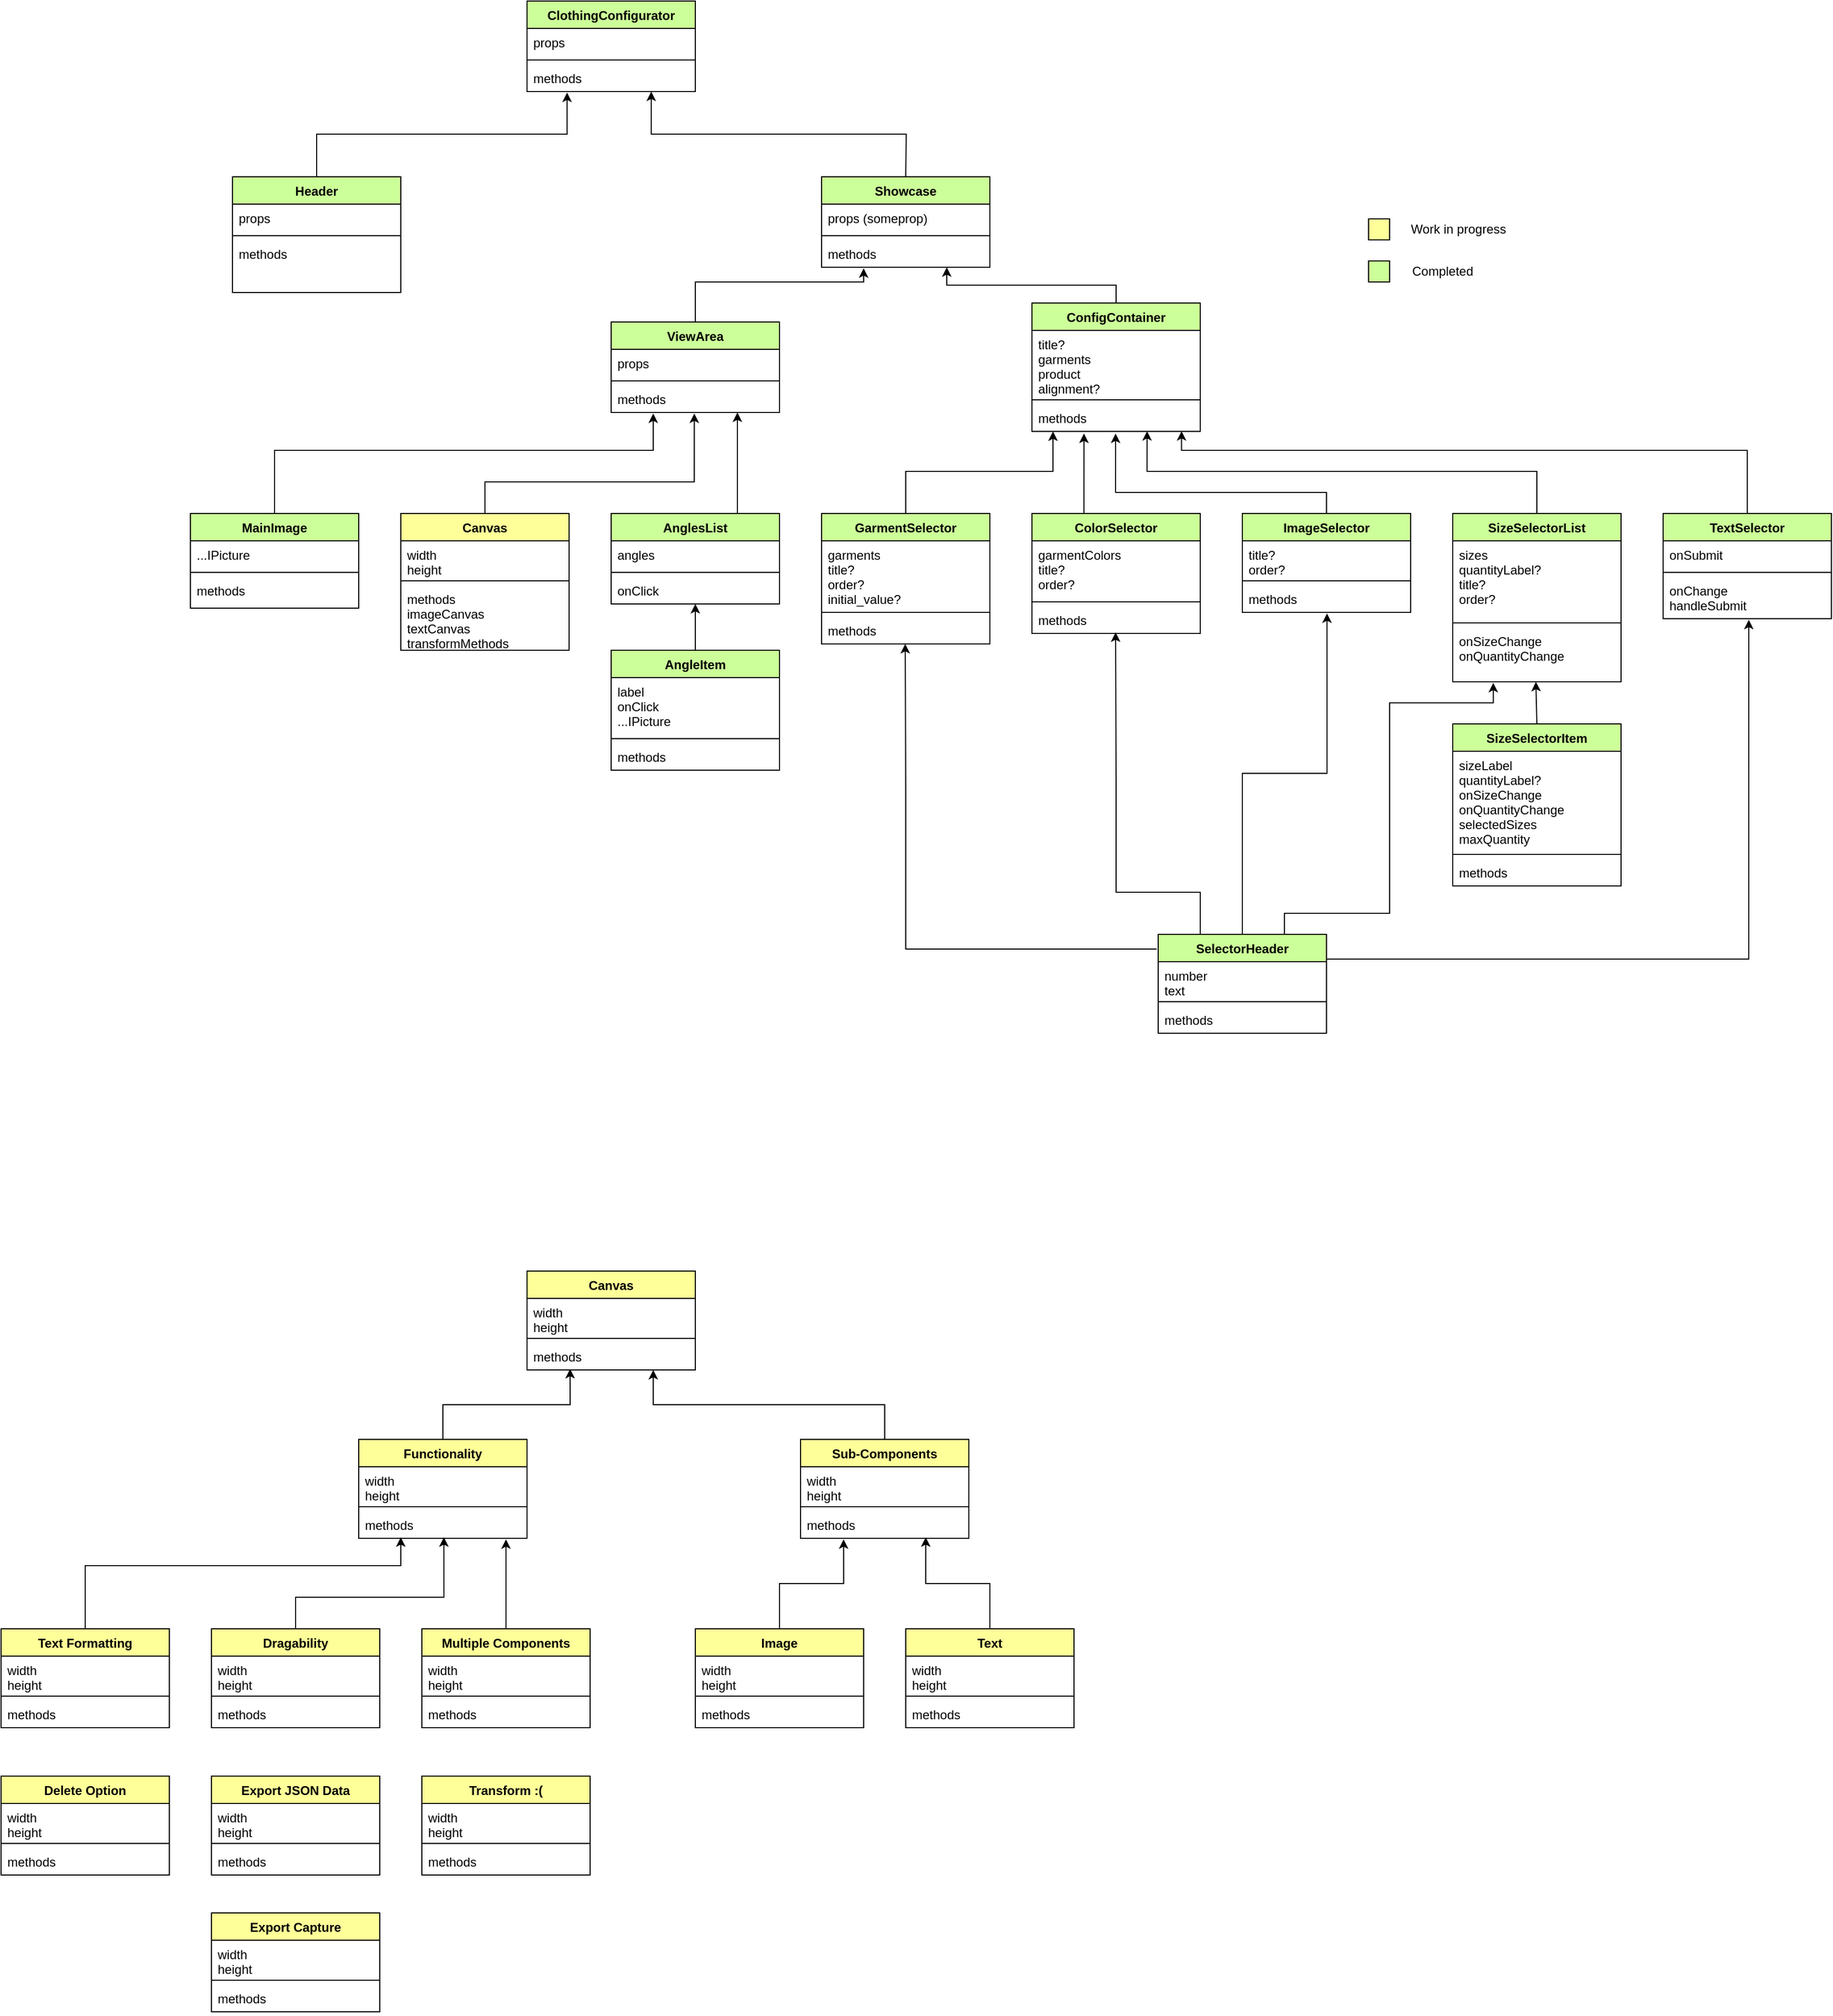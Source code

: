 <mxfile version="20.5.1" type="github">
  <diagram id="t9oFIzQgz1fzx2CeyEhu" name="Page-1">
    <mxGraphModel dx="1666" dy="1198" grid="1" gridSize="10" guides="1" tooltips="1" connect="1" arrows="1" fold="1" page="0" pageScale="1" pageWidth="827" pageHeight="1169" math="0" shadow="0">
      <root>
        <mxCell id="0" />
        <mxCell id="1" parent="0" />
        <mxCell id="2O1bUdWKh32zXuZhYSQj-1" value="ViewArea" style="swimlane;fontStyle=1;align=center;verticalAlign=top;childLayout=stackLayout;horizontal=1;startSize=26;horizontalStack=0;resizeParent=1;resizeParentMax=0;resizeLast=0;collapsible=1;marginBottom=0;fillColor=#CCFF99;" parent="1" vertex="1">
          <mxGeometry x="640" y="58" width="160" height="86" as="geometry" />
        </mxCell>
        <mxCell id="2O1bUdWKh32zXuZhYSQj-2" value="props" style="text;strokeColor=none;fillColor=none;align=left;verticalAlign=top;spacingLeft=4;spacingRight=4;overflow=hidden;rotatable=0;points=[[0,0.5],[1,0.5]];portConstraint=eastwest;" parent="2O1bUdWKh32zXuZhYSQj-1" vertex="1">
          <mxGeometry y="26" width="160" height="26" as="geometry" />
        </mxCell>
        <mxCell id="2O1bUdWKh32zXuZhYSQj-3" value="" style="line;strokeWidth=1;fillColor=none;align=left;verticalAlign=middle;spacingTop=-1;spacingLeft=3;spacingRight=3;rotatable=0;labelPosition=right;points=[];portConstraint=eastwest;strokeColor=inherit;" parent="2O1bUdWKh32zXuZhYSQj-1" vertex="1">
          <mxGeometry y="52" width="160" height="8" as="geometry" />
        </mxCell>
        <mxCell id="2O1bUdWKh32zXuZhYSQj-4" value="methods" style="text;strokeColor=none;fillColor=none;align=left;verticalAlign=top;spacingLeft=4;spacingRight=4;overflow=hidden;rotatable=0;points=[[0,0.5],[1,0.5]];portConstraint=eastwest;" parent="2O1bUdWKh32zXuZhYSQj-1" vertex="1">
          <mxGeometry y="60" width="160" height="26" as="geometry" />
        </mxCell>
        <mxCell id="PhAVvkMyGT2xGwlm3rtU-1" style="edgeStyle=orthogonalEdgeStyle;rounded=0;orthogonalLoop=1;jettySize=auto;html=1;entryX=0.494;entryY=1.038;entryDx=0;entryDy=0;entryPerimeter=0;" parent="1" source="2O1bUdWKh32zXuZhYSQj-9" target="2O1bUdWKh32zXuZhYSQj-4" edge="1">
          <mxGeometry relative="1" as="geometry">
            <Array as="points">
              <mxPoint x="520" y="210" />
              <mxPoint x="719" y="210" />
            </Array>
          </mxGeometry>
        </mxCell>
        <mxCell id="2O1bUdWKh32zXuZhYSQj-9" value="Canvas" style="swimlane;fontStyle=1;align=center;verticalAlign=top;childLayout=stackLayout;horizontal=1;startSize=26;horizontalStack=0;resizeParent=1;resizeParentMax=0;resizeLast=0;collapsible=1;marginBottom=0;fillColor=#FFFF99;" parent="1" vertex="1">
          <mxGeometry x="440" y="240" width="160" height="130" as="geometry" />
        </mxCell>
        <mxCell id="2O1bUdWKh32zXuZhYSQj-10" value="width&#xa;height" style="text;strokeColor=none;fillColor=none;align=left;verticalAlign=top;spacingLeft=4;spacingRight=4;overflow=hidden;rotatable=0;points=[[0,0.5],[1,0.5]];portConstraint=eastwest;" parent="2O1bUdWKh32zXuZhYSQj-9" vertex="1">
          <mxGeometry y="26" width="160" height="34" as="geometry" />
        </mxCell>
        <mxCell id="2O1bUdWKh32zXuZhYSQj-11" value="" style="line;strokeWidth=1;fillColor=none;align=left;verticalAlign=middle;spacingTop=-1;spacingLeft=3;spacingRight=3;rotatable=0;labelPosition=right;points=[];portConstraint=eastwest;strokeColor=inherit;" parent="2O1bUdWKh32zXuZhYSQj-9" vertex="1">
          <mxGeometry y="60" width="160" height="8" as="geometry" />
        </mxCell>
        <mxCell id="2O1bUdWKh32zXuZhYSQj-12" value="methods&#xa;imageCanvas&#xa;textCanvas&#xa;transformMethods&#xa;" style="text;strokeColor=none;fillColor=none;align=left;verticalAlign=top;spacingLeft=4;spacingRight=4;overflow=hidden;rotatable=0;points=[[0,0.5],[1,0.5]];portConstraint=eastwest;" parent="2O1bUdWKh32zXuZhYSQj-9" vertex="1">
          <mxGeometry y="68" width="160" height="62" as="geometry" />
        </mxCell>
        <mxCell id="2O1bUdWKh32zXuZhYSQj-24" style="edgeStyle=orthogonalEdgeStyle;rounded=0;orthogonalLoop=1;jettySize=auto;html=1;exitX=0.5;exitY=0;exitDx=0;exitDy=0;" parent="1" source="2O1bUdWKh32zXuZhYSQj-15" edge="1">
          <mxGeometry relative="1" as="geometry">
            <mxPoint x="760" y="144" as="targetPoint" />
            <Array as="points">
              <mxPoint x="760" y="240" />
            </Array>
          </mxGeometry>
        </mxCell>
        <mxCell id="2O1bUdWKh32zXuZhYSQj-15" value="AnglesList" style="swimlane;fontStyle=1;align=center;verticalAlign=top;childLayout=stackLayout;horizontal=1;startSize=26;horizontalStack=0;resizeParent=1;resizeParentMax=0;resizeLast=0;collapsible=1;marginBottom=0;fillColor=#CCFF99;" parent="1" vertex="1">
          <mxGeometry x="640" y="240" width="160" height="86" as="geometry" />
        </mxCell>
        <mxCell id="2O1bUdWKh32zXuZhYSQj-16" value="angles" style="text;strokeColor=none;fillColor=none;align=left;verticalAlign=top;spacingLeft=4;spacingRight=4;overflow=hidden;rotatable=0;points=[[0,0.5],[1,0.5]];portConstraint=eastwest;" parent="2O1bUdWKh32zXuZhYSQj-15" vertex="1">
          <mxGeometry y="26" width="160" height="26" as="geometry" />
        </mxCell>
        <mxCell id="2O1bUdWKh32zXuZhYSQj-17" value="" style="line;strokeWidth=1;fillColor=none;align=left;verticalAlign=middle;spacingTop=-1;spacingLeft=3;spacingRight=3;rotatable=0;labelPosition=right;points=[];portConstraint=eastwest;strokeColor=inherit;" parent="2O1bUdWKh32zXuZhYSQj-15" vertex="1">
          <mxGeometry y="52" width="160" height="8" as="geometry" />
        </mxCell>
        <mxCell id="2O1bUdWKh32zXuZhYSQj-18" value="onClick" style="text;strokeColor=none;fillColor=none;align=left;verticalAlign=top;spacingLeft=4;spacingRight=4;overflow=hidden;rotatable=0;points=[[0,0.5],[1,0.5]];portConstraint=eastwest;" parent="2O1bUdWKh32zXuZhYSQj-15" vertex="1">
          <mxGeometry y="60" width="160" height="26" as="geometry" />
        </mxCell>
        <mxCell id="2O1bUdWKh32zXuZhYSQj-19" value="AngleItem" style="swimlane;fontStyle=1;align=center;verticalAlign=top;childLayout=stackLayout;horizontal=1;startSize=26;horizontalStack=0;resizeParent=1;resizeParentMax=0;resizeLast=0;collapsible=1;marginBottom=0;fillColor=#CCFF99;" parent="1" vertex="1">
          <mxGeometry x="640" y="370" width="160" height="114" as="geometry" />
        </mxCell>
        <mxCell id="2O1bUdWKh32zXuZhYSQj-20" value="label&#xa;onClick&#xa;...IPicture" style="text;strokeColor=none;fillColor=none;align=left;verticalAlign=top;spacingLeft=4;spacingRight=4;overflow=hidden;rotatable=0;points=[[0,0.5],[1,0.5]];portConstraint=eastwest;" parent="2O1bUdWKh32zXuZhYSQj-19" vertex="1">
          <mxGeometry y="26" width="160" height="54" as="geometry" />
        </mxCell>
        <mxCell id="2O1bUdWKh32zXuZhYSQj-21" value="" style="line;strokeWidth=1;fillColor=none;align=left;verticalAlign=middle;spacingTop=-1;spacingLeft=3;spacingRight=3;rotatable=0;labelPosition=right;points=[];portConstraint=eastwest;strokeColor=inherit;" parent="2O1bUdWKh32zXuZhYSQj-19" vertex="1">
          <mxGeometry y="80" width="160" height="8" as="geometry" />
        </mxCell>
        <mxCell id="2O1bUdWKh32zXuZhYSQj-22" value="methods" style="text;strokeColor=none;fillColor=none;align=left;verticalAlign=top;spacingLeft=4;spacingRight=4;overflow=hidden;rotatable=0;points=[[0,0.5],[1,0.5]];portConstraint=eastwest;" parent="2O1bUdWKh32zXuZhYSQj-19" vertex="1">
          <mxGeometry y="88" width="160" height="26" as="geometry" />
        </mxCell>
        <mxCell id="2O1bUdWKh32zXuZhYSQj-23" value="" style="endArrow=classic;html=1;rounded=0;exitX=0.5;exitY=0;exitDx=0;exitDy=0;" parent="1" source="2O1bUdWKh32zXuZhYSQj-19" target="2O1bUdWKh32zXuZhYSQj-18" edge="1">
          <mxGeometry width="50" height="50" relative="1" as="geometry">
            <mxPoint x="710" y="470" as="sourcePoint" />
            <mxPoint x="760" y="420" as="targetPoint" />
          </mxGeometry>
        </mxCell>
        <mxCell id="2O1bUdWKh32zXuZhYSQj-25" value="ConfigContainer" style="swimlane;fontStyle=1;align=center;verticalAlign=top;childLayout=stackLayout;horizontal=1;startSize=26;horizontalStack=0;resizeParent=1;resizeParentMax=0;resizeLast=0;collapsible=1;marginBottom=0;fillColor=#CCFF99;" parent="1" vertex="1">
          <mxGeometry x="1040" y="40" width="160" height="122" as="geometry" />
        </mxCell>
        <mxCell id="2O1bUdWKh32zXuZhYSQj-26" value="title?&#xa;garments&#xa;product&#xa;alignment?" style="text;strokeColor=none;fillColor=none;align=left;verticalAlign=top;spacingLeft=4;spacingRight=4;overflow=hidden;rotatable=0;points=[[0,0.5],[1,0.5]];portConstraint=eastwest;" parent="2O1bUdWKh32zXuZhYSQj-25" vertex="1">
          <mxGeometry y="26" width="160" height="62" as="geometry" />
        </mxCell>
        <mxCell id="2O1bUdWKh32zXuZhYSQj-27" value="" style="line;strokeWidth=1;fillColor=none;align=left;verticalAlign=middle;spacingTop=-1;spacingLeft=3;spacingRight=3;rotatable=0;labelPosition=right;points=[];portConstraint=eastwest;strokeColor=inherit;" parent="2O1bUdWKh32zXuZhYSQj-25" vertex="1">
          <mxGeometry y="88" width="160" height="8" as="geometry" />
        </mxCell>
        <mxCell id="2O1bUdWKh32zXuZhYSQj-28" value="methods" style="text;strokeColor=none;fillColor=none;align=left;verticalAlign=top;spacingLeft=4;spacingRight=4;overflow=hidden;rotatable=0;points=[[0,0.5],[1,0.5]];portConstraint=eastwest;" parent="2O1bUdWKh32zXuZhYSQj-25" vertex="1">
          <mxGeometry y="96" width="160" height="26" as="geometry" />
        </mxCell>
        <mxCell id="awUkVerIerIpSFgHUPQQ-2" style="edgeStyle=orthogonalEdgeStyle;rounded=0;orthogonalLoop=1;jettySize=auto;html=1;entryX=0.125;entryY=1;entryDx=0;entryDy=0;entryPerimeter=0;" parent="1" source="2O1bUdWKh32zXuZhYSQj-29" target="2O1bUdWKh32zXuZhYSQj-28" edge="1">
          <mxGeometry relative="1" as="geometry">
            <Array as="points">
              <mxPoint x="920" y="200" />
              <mxPoint x="1060" y="200" />
            </Array>
          </mxGeometry>
        </mxCell>
        <mxCell id="2O1bUdWKh32zXuZhYSQj-29" value="GarmentSelector" style="swimlane;fontStyle=1;align=center;verticalAlign=top;childLayout=stackLayout;horizontal=1;startSize=26;horizontalStack=0;resizeParent=1;resizeParentMax=0;resizeLast=0;collapsible=1;marginBottom=0;fillColor=#CCFF99;" parent="1" vertex="1">
          <mxGeometry x="840" y="240" width="160" height="124" as="geometry" />
        </mxCell>
        <mxCell id="2O1bUdWKh32zXuZhYSQj-30" value="garments&#xa;title?&#xa;order?&#xa;initial_value?&#xa;" style="text;strokeColor=none;fillColor=none;align=left;verticalAlign=top;spacingLeft=4;spacingRight=4;overflow=hidden;rotatable=0;points=[[0,0.5],[1,0.5]];portConstraint=eastwest;" parent="2O1bUdWKh32zXuZhYSQj-29" vertex="1">
          <mxGeometry y="26" width="160" height="64" as="geometry" />
        </mxCell>
        <mxCell id="2O1bUdWKh32zXuZhYSQj-31" value="" style="line;strokeWidth=1;fillColor=none;align=left;verticalAlign=middle;spacingTop=-1;spacingLeft=3;spacingRight=3;rotatable=0;labelPosition=right;points=[];portConstraint=eastwest;strokeColor=inherit;" parent="2O1bUdWKh32zXuZhYSQj-29" vertex="1">
          <mxGeometry y="90" width="160" height="8" as="geometry" />
        </mxCell>
        <mxCell id="2O1bUdWKh32zXuZhYSQj-32" value="methods" style="text;strokeColor=none;fillColor=none;align=left;verticalAlign=top;spacingLeft=4;spacingRight=4;overflow=hidden;rotatable=0;points=[[0,0.5],[1,0.5]];portConstraint=eastwest;" parent="2O1bUdWKh32zXuZhYSQj-29" vertex="1">
          <mxGeometry y="98" width="160" height="26" as="geometry" />
        </mxCell>
        <mxCell id="awUkVerIerIpSFgHUPQQ-11" style="edgeStyle=orthogonalEdgeStyle;rounded=0;orthogonalLoop=1;jettySize=auto;html=1;entryX=0.309;entryY=1.077;entryDx=0;entryDy=0;entryPerimeter=0;" parent="1" source="2O1bUdWKh32zXuZhYSQj-33" target="2O1bUdWKh32zXuZhYSQj-28" edge="1">
          <mxGeometry relative="1" as="geometry">
            <mxPoint x="1090" y="170.0" as="targetPoint" />
            <Array as="points">
              <mxPoint x="1090" y="220" />
            </Array>
          </mxGeometry>
        </mxCell>
        <mxCell id="2O1bUdWKh32zXuZhYSQj-33" value="ColorSelector" style="swimlane;fontStyle=1;align=center;verticalAlign=top;childLayout=stackLayout;horizontal=1;startSize=26;horizontalStack=0;resizeParent=1;resizeParentMax=0;resizeLast=0;collapsible=1;marginBottom=0;fillColor=#CCFF99;" parent="1" vertex="1">
          <mxGeometry x="1040" y="240" width="160" height="114" as="geometry" />
        </mxCell>
        <mxCell id="2O1bUdWKh32zXuZhYSQj-34" value="garmentColors&#xa;title?&#xa;order?" style="text;strokeColor=none;fillColor=none;align=left;verticalAlign=top;spacingLeft=4;spacingRight=4;overflow=hidden;rotatable=0;points=[[0,0.5],[1,0.5]];portConstraint=eastwest;" parent="2O1bUdWKh32zXuZhYSQj-33" vertex="1">
          <mxGeometry y="26" width="160" height="54" as="geometry" />
        </mxCell>
        <mxCell id="2O1bUdWKh32zXuZhYSQj-35" value="" style="line;strokeWidth=1;fillColor=none;align=left;verticalAlign=middle;spacingTop=-1;spacingLeft=3;spacingRight=3;rotatable=0;labelPosition=right;points=[];portConstraint=eastwest;strokeColor=inherit;" parent="2O1bUdWKh32zXuZhYSQj-33" vertex="1">
          <mxGeometry y="80" width="160" height="8" as="geometry" />
        </mxCell>
        <mxCell id="2O1bUdWKh32zXuZhYSQj-36" value="methods" style="text;strokeColor=none;fillColor=none;align=left;verticalAlign=top;spacingLeft=4;spacingRight=4;overflow=hidden;rotatable=0;points=[[0,0.5],[1,0.5]];portConstraint=eastwest;" parent="2O1bUdWKh32zXuZhYSQj-33" vertex="1">
          <mxGeometry y="88" width="160" height="26" as="geometry" />
        </mxCell>
        <mxCell id="awUkVerIerIpSFgHUPQQ-4" style="edgeStyle=orthogonalEdgeStyle;rounded=0;orthogonalLoop=1;jettySize=auto;html=1;entryX=0.684;entryY=0.99;entryDx=0;entryDy=0;entryPerimeter=0;" parent="1" source="2O1bUdWKh32zXuZhYSQj-37" target="2O1bUdWKh32zXuZhYSQj-28" edge="1">
          <mxGeometry relative="1" as="geometry">
            <Array as="points">
              <mxPoint x="1520" y="200" />
              <mxPoint x="1149" y="200" />
            </Array>
          </mxGeometry>
        </mxCell>
        <mxCell id="2O1bUdWKh32zXuZhYSQj-37" value="SizeSelectorList" style="swimlane;fontStyle=1;align=center;verticalAlign=top;childLayout=stackLayout;horizontal=1;startSize=26;horizontalStack=0;resizeParent=1;resizeParentMax=0;resizeLast=0;collapsible=1;marginBottom=0;fillColor=#CCFF99;" parent="1" vertex="1">
          <mxGeometry x="1440" y="240" width="160" height="160" as="geometry" />
        </mxCell>
        <mxCell id="2O1bUdWKh32zXuZhYSQj-38" value="sizes&#xa;quantityLabel?&#xa;title?&#xa;order?&#xa;" style="text;strokeColor=none;fillColor=none;align=left;verticalAlign=top;spacingLeft=4;spacingRight=4;overflow=hidden;rotatable=0;points=[[0,0.5],[1,0.5]];portConstraint=eastwest;" parent="2O1bUdWKh32zXuZhYSQj-37" vertex="1">
          <mxGeometry y="26" width="160" height="74" as="geometry" />
        </mxCell>
        <mxCell id="2O1bUdWKh32zXuZhYSQj-39" value="" style="line;strokeWidth=1;fillColor=none;align=left;verticalAlign=middle;spacingTop=-1;spacingLeft=3;spacingRight=3;rotatable=0;labelPosition=right;points=[];portConstraint=eastwest;strokeColor=inherit;" parent="2O1bUdWKh32zXuZhYSQj-37" vertex="1">
          <mxGeometry y="100" width="160" height="8" as="geometry" />
        </mxCell>
        <mxCell id="2O1bUdWKh32zXuZhYSQj-40" value="onSizeChange&#xa;onQuantityChange" style="text;strokeColor=none;fillColor=none;align=left;verticalAlign=top;spacingLeft=4;spacingRight=4;overflow=hidden;rotatable=0;points=[[0,0.5],[1,0.5]];portConstraint=eastwest;" parent="2O1bUdWKh32zXuZhYSQj-37" vertex="1">
          <mxGeometry y="108" width="160" height="52" as="geometry" />
        </mxCell>
        <mxCell id="2O1bUdWKh32zXuZhYSQj-47" style="edgeStyle=none;rounded=0;orthogonalLoop=1;jettySize=auto;html=1;exitX=0.5;exitY=0;exitDx=0;exitDy=0;entryX=0.494;entryY=1;entryDx=0;entryDy=0;entryPerimeter=0;" parent="1" source="2O1bUdWKh32zXuZhYSQj-41" target="2O1bUdWKh32zXuZhYSQj-40" edge="1">
          <mxGeometry relative="1" as="geometry" />
        </mxCell>
        <mxCell id="2O1bUdWKh32zXuZhYSQj-41" value="SizeSelectorItem" style="swimlane;fontStyle=1;align=center;verticalAlign=top;childLayout=stackLayout;horizontal=1;startSize=26;horizontalStack=0;resizeParent=1;resizeParentMax=0;resizeLast=0;collapsible=1;marginBottom=0;fillColor=#CCFF99;" parent="1" vertex="1">
          <mxGeometry x="1440" y="440" width="160" height="154" as="geometry" />
        </mxCell>
        <mxCell id="2O1bUdWKh32zXuZhYSQj-42" value="sizeLabel&#xa;quantityLabel?&#xa;onSizeChange&#xa;onQuantityChange&#xa;selectedSizes&#xa;maxQuantity" style="text;strokeColor=none;fillColor=none;align=left;verticalAlign=top;spacingLeft=4;spacingRight=4;overflow=hidden;rotatable=0;points=[[0,0.5],[1,0.5]];portConstraint=eastwest;" parent="2O1bUdWKh32zXuZhYSQj-41" vertex="1">
          <mxGeometry y="26" width="160" height="94" as="geometry" />
        </mxCell>
        <mxCell id="2O1bUdWKh32zXuZhYSQj-43" value="" style="line;strokeWidth=1;fillColor=none;align=left;verticalAlign=middle;spacingTop=-1;spacingLeft=3;spacingRight=3;rotatable=0;labelPosition=right;points=[];portConstraint=eastwest;strokeColor=inherit;" parent="2O1bUdWKh32zXuZhYSQj-41" vertex="1">
          <mxGeometry y="120" width="160" height="8" as="geometry" />
        </mxCell>
        <mxCell id="2O1bUdWKh32zXuZhYSQj-44" value="methods" style="text;strokeColor=none;fillColor=none;align=left;verticalAlign=top;spacingLeft=4;spacingRight=4;overflow=hidden;rotatable=0;points=[[0,0.5],[1,0.5]];portConstraint=eastwest;" parent="2O1bUdWKh32zXuZhYSQj-41" vertex="1">
          <mxGeometry y="128" width="160" height="26" as="geometry" />
        </mxCell>
        <mxCell id="PhAVvkMyGT2xGwlm3rtU-2" style="edgeStyle=orthogonalEdgeStyle;rounded=0;orthogonalLoop=1;jettySize=auto;html=1;entryX=0.25;entryY=1.038;entryDx=0;entryDy=0;entryPerimeter=0;" parent="1" source="2O1bUdWKh32zXuZhYSQj-50" target="2O1bUdWKh32zXuZhYSQj-4" edge="1">
          <mxGeometry relative="1" as="geometry">
            <Array as="points">
              <mxPoint x="320" y="180" />
              <mxPoint x="680" y="180" />
            </Array>
          </mxGeometry>
        </mxCell>
        <mxCell id="2O1bUdWKh32zXuZhYSQj-50" value="MainImage" style="swimlane;fontStyle=1;align=center;verticalAlign=top;childLayout=stackLayout;horizontal=1;startSize=26;horizontalStack=0;resizeParent=1;resizeParentMax=0;resizeLast=0;collapsible=1;marginBottom=0;fillColor=#CCFF99;" parent="1" vertex="1">
          <mxGeometry x="240" y="240" width="160" height="90" as="geometry" />
        </mxCell>
        <mxCell id="2O1bUdWKh32zXuZhYSQj-51" value="...IPicture" style="text;strokeColor=none;fillColor=none;align=left;verticalAlign=top;spacingLeft=4;spacingRight=4;overflow=hidden;rotatable=0;points=[[0,0.5],[1,0.5]];portConstraint=eastwest;" parent="2O1bUdWKh32zXuZhYSQj-50" vertex="1">
          <mxGeometry y="26" width="160" height="26" as="geometry" />
        </mxCell>
        <mxCell id="2O1bUdWKh32zXuZhYSQj-52" value="" style="line;strokeWidth=1;fillColor=none;align=left;verticalAlign=middle;spacingTop=-1;spacingLeft=3;spacingRight=3;rotatable=0;labelPosition=right;points=[];portConstraint=eastwest;strokeColor=inherit;" parent="2O1bUdWKh32zXuZhYSQj-50" vertex="1">
          <mxGeometry y="52" width="160" height="8" as="geometry" />
        </mxCell>
        <mxCell id="2O1bUdWKh32zXuZhYSQj-53" value="methods" style="text;strokeColor=none;fillColor=none;align=left;verticalAlign=top;spacingLeft=4;spacingRight=4;overflow=hidden;rotatable=0;points=[[0,0.5],[1,0.5]];portConstraint=eastwest;" parent="2O1bUdWKh32zXuZhYSQj-50" vertex="1">
          <mxGeometry y="60" width="160" height="30" as="geometry" />
        </mxCell>
        <mxCell id="awUkVerIerIpSFgHUPQQ-7" style="edgeStyle=orthogonalEdgeStyle;rounded=0;orthogonalLoop=1;jettySize=auto;html=1;entryX=0.497;entryY=1.077;entryDx=0;entryDy=0;entryPerimeter=0;" parent="1" source="2O1bUdWKh32zXuZhYSQj-55" target="2O1bUdWKh32zXuZhYSQj-28" edge="1">
          <mxGeometry relative="1" as="geometry">
            <mxPoint x="1120" y="170" as="targetPoint" />
            <Array as="points">
              <mxPoint x="1320" y="220" />
              <mxPoint x="1120" y="220" />
            </Array>
          </mxGeometry>
        </mxCell>
        <mxCell id="2O1bUdWKh32zXuZhYSQj-55" value="ImageSelector" style="swimlane;fontStyle=1;align=center;verticalAlign=top;childLayout=stackLayout;horizontal=1;startSize=26;horizontalStack=0;resizeParent=1;resizeParentMax=0;resizeLast=0;collapsible=1;marginBottom=0;fillColor=#CCFF99;" parent="1" vertex="1">
          <mxGeometry x="1240" y="240" width="160" height="94" as="geometry" />
        </mxCell>
        <mxCell id="2O1bUdWKh32zXuZhYSQj-56" value="title?&#xa;order?" style="text;strokeColor=none;fillColor=none;align=left;verticalAlign=top;spacingLeft=4;spacingRight=4;overflow=hidden;rotatable=0;points=[[0,0.5],[1,0.5]];portConstraint=eastwest;" parent="2O1bUdWKh32zXuZhYSQj-55" vertex="1">
          <mxGeometry y="26" width="160" height="34" as="geometry" />
        </mxCell>
        <mxCell id="2O1bUdWKh32zXuZhYSQj-57" value="" style="line;strokeWidth=1;fillColor=none;align=left;verticalAlign=middle;spacingTop=-1;spacingLeft=3;spacingRight=3;rotatable=0;labelPosition=right;points=[];portConstraint=eastwest;strokeColor=inherit;" parent="2O1bUdWKh32zXuZhYSQj-55" vertex="1">
          <mxGeometry y="60" width="160" height="8" as="geometry" />
        </mxCell>
        <mxCell id="2O1bUdWKh32zXuZhYSQj-58" value="methods" style="text;strokeColor=none;fillColor=none;align=left;verticalAlign=top;spacingLeft=4;spacingRight=4;overflow=hidden;rotatable=0;points=[[0,0.5],[1,0.5]];portConstraint=eastwest;" parent="2O1bUdWKh32zXuZhYSQj-55" vertex="1">
          <mxGeometry y="68" width="160" height="26" as="geometry" />
        </mxCell>
        <mxCell id="awUkVerIerIpSFgHUPQQ-10" style="edgeStyle=orthogonalEdgeStyle;rounded=0;orthogonalLoop=1;jettySize=auto;html=1;entryX=0.889;entryY=0.99;entryDx=0;entryDy=0;entryPerimeter=0;" parent="1" source="2O1bUdWKh32zXuZhYSQj-60" target="2O1bUdWKh32zXuZhYSQj-28" edge="1">
          <mxGeometry relative="1" as="geometry">
            <Array as="points">
              <mxPoint x="1720" y="180" />
              <mxPoint x="1182" y="180" />
            </Array>
          </mxGeometry>
        </mxCell>
        <mxCell id="2O1bUdWKh32zXuZhYSQj-60" value="TextSelector" style="swimlane;fontStyle=1;align=center;verticalAlign=top;childLayout=stackLayout;horizontal=1;startSize=26;horizontalStack=0;resizeParent=1;resizeParentMax=0;resizeLast=0;collapsible=1;marginBottom=0;fillColor=#CCFF99;" parent="1" vertex="1">
          <mxGeometry x="1640" y="240" width="160" height="100" as="geometry" />
        </mxCell>
        <mxCell id="2O1bUdWKh32zXuZhYSQj-61" value="onSubmit" style="text;strokeColor=none;fillColor=none;align=left;verticalAlign=top;spacingLeft=4;spacingRight=4;overflow=hidden;rotatable=0;points=[[0,0.5],[1,0.5]];portConstraint=eastwest;" parent="2O1bUdWKh32zXuZhYSQj-60" vertex="1">
          <mxGeometry y="26" width="160" height="26" as="geometry" />
        </mxCell>
        <mxCell id="2O1bUdWKh32zXuZhYSQj-62" value="" style="line;strokeWidth=1;fillColor=none;align=left;verticalAlign=middle;spacingTop=-1;spacingLeft=3;spacingRight=3;rotatable=0;labelPosition=right;points=[];portConstraint=eastwest;strokeColor=inherit;" parent="2O1bUdWKh32zXuZhYSQj-60" vertex="1">
          <mxGeometry y="52" width="160" height="8" as="geometry" />
        </mxCell>
        <mxCell id="2O1bUdWKh32zXuZhYSQj-63" value="onChange&#xa;handleSubmit" style="text;strokeColor=none;fillColor=none;align=left;verticalAlign=top;spacingLeft=4;spacingRight=4;overflow=hidden;rotatable=0;points=[[0,0.5],[1,0.5]];portConstraint=eastwest;" parent="2O1bUdWKh32zXuZhYSQj-60" vertex="1">
          <mxGeometry y="60" width="160" height="40" as="geometry" />
        </mxCell>
        <mxCell id="2O1bUdWKh32zXuZhYSQj-64" value="ClothingConfigurator" style="swimlane;fontStyle=1;align=center;verticalAlign=top;childLayout=stackLayout;horizontal=1;startSize=26;horizontalStack=0;resizeParent=1;resizeParentMax=0;resizeLast=0;collapsible=1;marginBottom=0;fillColor=#CCFF99;" parent="1" vertex="1">
          <mxGeometry x="560" y="-247" width="160" height="86" as="geometry" />
        </mxCell>
        <mxCell id="2O1bUdWKh32zXuZhYSQj-65" value="props" style="text;strokeColor=none;fillColor=none;align=left;verticalAlign=top;spacingLeft=4;spacingRight=4;overflow=hidden;rotatable=0;points=[[0,0.5],[1,0.5]];portConstraint=eastwest;" parent="2O1bUdWKh32zXuZhYSQj-64" vertex="1">
          <mxGeometry y="26" width="160" height="26" as="geometry" />
        </mxCell>
        <mxCell id="2O1bUdWKh32zXuZhYSQj-66" value="" style="line;strokeWidth=1;fillColor=none;align=left;verticalAlign=middle;spacingTop=-1;spacingLeft=3;spacingRight=3;rotatable=0;labelPosition=right;points=[];portConstraint=eastwest;strokeColor=inherit;" parent="2O1bUdWKh32zXuZhYSQj-64" vertex="1">
          <mxGeometry y="52" width="160" height="8" as="geometry" />
        </mxCell>
        <mxCell id="2O1bUdWKh32zXuZhYSQj-67" value="methods" style="text;strokeColor=none;fillColor=none;align=left;verticalAlign=top;spacingLeft=4;spacingRight=4;overflow=hidden;rotatable=0;points=[[0,0.5],[1,0.5]];portConstraint=eastwest;" parent="2O1bUdWKh32zXuZhYSQj-64" vertex="1">
          <mxGeometry y="60" width="160" height="26" as="geometry" />
        </mxCell>
        <mxCell id="2O1bUdWKh32zXuZhYSQj-68" value="Header" style="swimlane;fontStyle=1;align=center;verticalAlign=top;childLayout=stackLayout;horizontal=1;startSize=26;horizontalStack=0;resizeParent=1;resizeParentMax=0;resizeLast=0;collapsible=1;marginBottom=0;fillColor=#CCFF99;" parent="1" vertex="1">
          <mxGeometry x="280" y="-80" width="160" height="110" as="geometry" />
        </mxCell>
        <mxCell id="2O1bUdWKh32zXuZhYSQj-69" value="props" style="text;strokeColor=none;fillColor=none;align=left;verticalAlign=top;spacingLeft=4;spacingRight=4;overflow=hidden;rotatable=0;points=[[0,0.5],[1,0.5]];portConstraint=eastwest;" parent="2O1bUdWKh32zXuZhYSQj-68" vertex="1">
          <mxGeometry y="26" width="160" height="26" as="geometry" />
        </mxCell>
        <mxCell id="2O1bUdWKh32zXuZhYSQj-70" value="" style="line;strokeWidth=1;fillColor=none;align=left;verticalAlign=middle;spacingTop=-1;spacingLeft=3;spacingRight=3;rotatable=0;labelPosition=right;points=[];portConstraint=eastwest;strokeColor=inherit;" parent="2O1bUdWKh32zXuZhYSQj-68" vertex="1">
          <mxGeometry y="52" width="160" height="8" as="geometry" />
        </mxCell>
        <mxCell id="2O1bUdWKh32zXuZhYSQj-71" value="methods" style="text;strokeColor=none;fillColor=none;align=left;verticalAlign=top;spacingLeft=4;spacingRight=4;overflow=hidden;rotatable=0;points=[[0,0.5],[1,0.5]];portConstraint=eastwest;" parent="2O1bUdWKh32zXuZhYSQj-68" vertex="1">
          <mxGeometry y="60" width="160" height="50" as="geometry" />
        </mxCell>
        <mxCell id="2O1bUdWKh32zXuZhYSQj-72" value="Showcase" style="swimlane;fontStyle=1;align=center;verticalAlign=top;childLayout=stackLayout;horizontal=1;startSize=26;horizontalStack=0;resizeParent=1;resizeParentMax=0;resizeLast=0;collapsible=1;marginBottom=0;fillColor=#CCFF99;" parent="1" vertex="1">
          <mxGeometry x="840" y="-80" width="160" height="86" as="geometry" />
        </mxCell>
        <mxCell id="2O1bUdWKh32zXuZhYSQj-73" value="props (someprop)" style="text;strokeColor=none;fillColor=none;align=left;verticalAlign=top;spacingLeft=4;spacingRight=4;overflow=hidden;rotatable=0;points=[[0,0.5],[1,0.5]];portConstraint=eastwest;" parent="2O1bUdWKh32zXuZhYSQj-72" vertex="1">
          <mxGeometry y="26" width="160" height="26" as="geometry" />
        </mxCell>
        <mxCell id="2O1bUdWKh32zXuZhYSQj-74" value="" style="line;strokeWidth=1;fillColor=none;align=left;verticalAlign=middle;spacingTop=-1;spacingLeft=3;spacingRight=3;rotatable=0;labelPosition=right;points=[];portConstraint=eastwest;strokeColor=inherit;" parent="2O1bUdWKh32zXuZhYSQj-72" vertex="1">
          <mxGeometry y="52" width="160" height="8" as="geometry" />
        </mxCell>
        <mxCell id="2O1bUdWKh32zXuZhYSQj-75" value="methods" style="text;strokeColor=none;fillColor=none;align=left;verticalAlign=top;spacingLeft=4;spacingRight=4;overflow=hidden;rotatable=0;points=[[0,0.5],[1,0.5]];portConstraint=eastwest;" parent="2O1bUdWKh32zXuZhYSQj-72" vertex="1">
          <mxGeometry y="60" width="160" height="26" as="geometry" />
        </mxCell>
        <mxCell id="2O1bUdWKh32zXuZhYSQj-76" value="" style="endArrow=classic;html=1;rounded=0;exitX=0.5;exitY=0;exitDx=0;exitDy=0;entryX=0.25;entryY=1.038;entryDx=0;entryDy=0;entryPerimeter=0;edgeStyle=orthogonalEdgeStyle;" parent="1" source="2O1bUdWKh32zXuZhYSQj-1" target="2O1bUdWKh32zXuZhYSQj-75" edge="1">
          <mxGeometry width="50" height="50" relative="1" as="geometry">
            <mxPoint x="770" y="220" as="sourcePoint" />
            <mxPoint x="820" y="170" as="targetPoint" />
            <Array as="points">
              <mxPoint x="720" y="20" />
              <mxPoint x="880" y="20" />
            </Array>
          </mxGeometry>
        </mxCell>
        <mxCell id="2O1bUdWKh32zXuZhYSQj-80" value="" style="endArrow=classic;html=1;rounded=0;exitX=0.5;exitY=0;exitDx=0;exitDy=0;entryX=0.744;entryY=1;entryDx=0;entryDy=0;entryPerimeter=0;edgeStyle=orthogonalEdgeStyle;" parent="1" source="2O1bUdWKh32zXuZhYSQj-25" target="2O1bUdWKh32zXuZhYSQj-75" edge="1">
          <mxGeometry width="50" height="50" relative="1" as="geometry">
            <mxPoint x="940" y="230" as="sourcePoint" />
            <mxPoint x="990" y="180" as="targetPoint" />
          </mxGeometry>
        </mxCell>
        <mxCell id="2O1bUdWKh32zXuZhYSQj-81" value="" style="endArrow=classic;html=1;rounded=0;entryX=0.738;entryY=1;entryDx=0;entryDy=0;entryPerimeter=0;edgeStyle=orthogonalEdgeStyle;" parent="1" target="2O1bUdWKh32zXuZhYSQj-67" edge="1">
          <mxGeometry width="50" height="50" relative="1" as="geometry">
            <mxPoint x="920" y="-80" as="sourcePoint" />
            <mxPoint x="970" y="-130" as="targetPoint" />
          </mxGeometry>
        </mxCell>
        <mxCell id="2O1bUdWKh32zXuZhYSQj-82" value="" style="endArrow=classic;html=1;rounded=0;exitX=0.5;exitY=0;exitDx=0;exitDy=0;entryX=0.238;entryY=1.038;entryDx=0;entryDy=0;entryPerimeter=0;edgeStyle=orthogonalEdgeStyle;" parent="1" source="2O1bUdWKh32zXuZhYSQj-68" target="2O1bUdWKh32zXuZhYSQj-67" edge="1">
          <mxGeometry width="50" height="50" relative="1" as="geometry">
            <mxPoint x="760" y="190" as="sourcePoint" />
            <mxPoint x="810" y="140" as="targetPoint" />
          </mxGeometry>
        </mxCell>
        <mxCell id="kz9NcbtNpAQcFKUX__9u-6" style="edgeStyle=orthogonalEdgeStyle;rounded=0;orthogonalLoop=1;jettySize=auto;html=1;exitX=0.25;exitY=0;exitDx=0;exitDy=0;entryX=0.497;entryY=0.962;entryDx=0;entryDy=0;entryPerimeter=0;" parent="1" source="kz9NcbtNpAQcFKUX__9u-1" target="2O1bUdWKh32zXuZhYSQj-36" edge="1">
          <mxGeometry relative="1" as="geometry">
            <mxPoint x="1140" y="390" as="targetPoint" />
            <Array as="points">
              <mxPoint x="1200" y="600" />
              <mxPoint x="1120" y="600" />
              <mxPoint x="1120" y="497" />
            </Array>
          </mxGeometry>
        </mxCell>
        <mxCell id="kz9NcbtNpAQcFKUX__9u-7" style="edgeStyle=orthogonalEdgeStyle;rounded=0;orthogonalLoop=1;jettySize=auto;html=1;exitX=0.5;exitY=0;exitDx=0;exitDy=0;entryX=0.503;entryY=1.038;entryDx=0;entryDy=0;entryPerimeter=0;" parent="1" source="kz9NcbtNpAQcFKUX__9u-1" target="2O1bUdWKh32zXuZhYSQj-58" edge="1">
          <mxGeometry relative="1" as="geometry" />
        </mxCell>
        <mxCell id="kz9NcbtNpAQcFKUX__9u-8" style="edgeStyle=orthogonalEdgeStyle;rounded=0;orthogonalLoop=1;jettySize=auto;html=1;exitX=0.75;exitY=0;exitDx=0;exitDy=0;entryX=0.241;entryY=1.019;entryDx=0;entryDy=0;entryPerimeter=0;" parent="1" source="kz9NcbtNpAQcFKUX__9u-1" target="2O1bUdWKh32zXuZhYSQj-40" edge="1">
          <mxGeometry relative="1" as="geometry">
            <Array as="points">
              <mxPoint x="1280" y="620" />
              <mxPoint x="1380" y="620" />
              <mxPoint x="1380" y="420" />
              <mxPoint x="1479" y="420" />
            </Array>
          </mxGeometry>
        </mxCell>
        <mxCell id="kz9NcbtNpAQcFKUX__9u-9" style="edgeStyle=orthogonalEdgeStyle;rounded=0;orthogonalLoop=1;jettySize=auto;html=1;exitX=1;exitY=0.25;exitDx=0;exitDy=0;entryX=0.509;entryY=1.025;entryDx=0;entryDy=0;entryPerimeter=0;" parent="1" source="kz9NcbtNpAQcFKUX__9u-1" target="2O1bUdWKh32zXuZhYSQj-63" edge="1">
          <mxGeometry relative="1" as="geometry" />
        </mxCell>
        <mxCell id="kz9NcbtNpAQcFKUX__9u-1" value="SelectorHeader" style="swimlane;fontStyle=1;align=center;verticalAlign=top;childLayout=stackLayout;horizontal=1;startSize=26;horizontalStack=0;resizeParent=1;resizeParentMax=0;resizeLast=0;collapsible=1;marginBottom=0;fillColor=#CCFF99;" parent="1" vertex="1">
          <mxGeometry x="1160" y="640" width="160" height="94" as="geometry" />
        </mxCell>
        <mxCell id="kz9NcbtNpAQcFKUX__9u-2" value="number&#xa;text" style="text;strokeColor=none;fillColor=none;align=left;verticalAlign=top;spacingLeft=4;spacingRight=4;overflow=hidden;rotatable=0;points=[[0,0.5],[1,0.5]];portConstraint=eastwest;" parent="kz9NcbtNpAQcFKUX__9u-1" vertex="1">
          <mxGeometry y="26" width="160" height="34" as="geometry" />
        </mxCell>
        <mxCell id="kz9NcbtNpAQcFKUX__9u-3" value="" style="line;strokeWidth=1;fillColor=none;align=left;verticalAlign=middle;spacingTop=-1;spacingLeft=3;spacingRight=3;rotatable=0;labelPosition=right;points=[];portConstraint=eastwest;strokeColor=inherit;" parent="kz9NcbtNpAQcFKUX__9u-1" vertex="1">
          <mxGeometry y="60" width="160" height="8" as="geometry" />
        </mxCell>
        <mxCell id="kz9NcbtNpAQcFKUX__9u-4" value="methods" style="text;strokeColor=none;fillColor=none;align=left;verticalAlign=top;spacingLeft=4;spacingRight=4;overflow=hidden;rotatable=0;points=[[0,0.5],[1,0.5]];portConstraint=eastwest;" parent="kz9NcbtNpAQcFKUX__9u-1" vertex="1">
          <mxGeometry y="68" width="160" height="26" as="geometry" />
        </mxCell>
        <mxCell id="kz9NcbtNpAQcFKUX__9u-5" value="" style="endArrow=classic;html=1;rounded=0;exitX=-0.009;exitY=0.149;exitDx=0;exitDy=0;exitPerimeter=0;entryX=0.497;entryY=1;entryDx=0;entryDy=0;entryPerimeter=0;edgeStyle=orthogonalEdgeStyle;" parent="1" source="kz9NcbtNpAQcFKUX__9u-1" target="2O1bUdWKh32zXuZhYSQj-32" edge="1">
          <mxGeometry width="50" height="50" relative="1" as="geometry">
            <mxPoint x="1120" y="560" as="sourcePoint" />
            <mxPoint x="1070" y="460" as="targetPoint" />
            <Array as="points">
              <mxPoint x="920" y="654" />
              <mxPoint x="920" y="502" />
            </Array>
          </mxGeometry>
        </mxCell>
        <mxCell id="kz9NcbtNpAQcFKUX__9u-10" value="" style="rounded=0;whiteSpace=wrap;html=1;fillColor=#FFFF99;" parent="1" vertex="1">
          <mxGeometry x="1360" y="-40" width="20" height="20" as="geometry" />
        </mxCell>
        <mxCell id="kz9NcbtNpAQcFKUX__9u-11" value="Work in progress" style="text;html=1;align=center;verticalAlign=middle;resizable=0;points=[];autosize=1;strokeColor=none;fillColor=none;" parent="1" vertex="1">
          <mxGeometry x="1390" y="-45" width="110" height="30" as="geometry" />
        </mxCell>
        <mxCell id="kz9NcbtNpAQcFKUX__9u-12" value="" style="rounded=0;whiteSpace=wrap;html=1;fillColor=#CCFF99;" parent="1" vertex="1">
          <mxGeometry x="1360" width="20" height="20" as="geometry" />
        </mxCell>
        <mxCell id="kz9NcbtNpAQcFKUX__9u-13" value="Completed" style="text;html=1;align=center;verticalAlign=middle;resizable=0;points=[];autosize=1;strokeColor=none;fillColor=none;" parent="1" vertex="1">
          <mxGeometry x="1390" y="-5" width="80" height="30" as="geometry" />
        </mxCell>
        <mxCell id="PhAVvkMyGT2xGwlm3rtU-3" value="Canvas" style="swimlane;fontStyle=1;align=center;verticalAlign=top;childLayout=stackLayout;horizontal=1;startSize=26;horizontalStack=0;resizeParent=1;resizeParentMax=0;resizeLast=0;collapsible=1;marginBottom=0;fillColor=#FFFF99;" parent="1" vertex="1">
          <mxGeometry x="560" y="960" width="160" height="94" as="geometry" />
        </mxCell>
        <mxCell id="PhAVvkMyGT2xGwlm3rtU-4" value="width&#xa;height" style="text;strokeColor=none;fillColor=none;align=left;verticalAlign=top;spacingLeft=4;spacingRight=4;overflow=hidden;rotatable=0;points=[[0,0.5],[1,0.5]];portConstraint=eastwest;" parent="PhAVvkMyGT2xGwlm3rtU-3" vertex="1">
          <mxGeometry y="26" width="160" height="34" as="geometry" />
        </mxCell>
        <mxCell id="PhAVvkMyGT2xGwlm3rtU-5" value="" style="line;strokeWidth=1;fillColor=none;align=left;verticalAlign=middle;spacingTop=-1;spacingLeft=3;spacingRight=3;rotatable=0;labelPosition=right;points=[];portConstraint=eastwest;strokeColor=inherit;" parent="PhAVvkMyGT2xGwlm3rtU-3" vertex="1">
          <mxGeometry y="60" width="160" height="8" as="geometry" />
        </mxCell>
        <mxCell id="PhAVvkMyGT2xGwlm3rtU-6" value="methods" style="text;strokeColor=none;fillColor=none;align=left;verticalAlign=top;spacingLeft=4;spacingRight=4;overflow=hidden;rotatable=0;points=[[0,0.5],[1,0.5]];portConstraint=eastwest;" parent="PhAVvkMyGT2xGwlm3rtU-3" vertex="1">
          <mxGeometry y="68" width="160" height="26" as="geometry" />
        </mxCell>
        <mxCell id="PhAVvkMyGT2xGwlm3rtU-25" style="edgeStyle=orthogonalEdgeStyle;rounded=0;orthogonalLoop=1;jettySize=auto;html=1;entryX=0.75;entryY=1;entryDx=0;entryDy=0;entryPerimeter=0;" parent="1" source="PhAVvkMyGT2xGwlm3rtU-7" target="PhAVvkMyGT2xGwlm3rtU-6" edge="1">
          <mxGeometry relative="1" as="geometry" />
        </mxCell>
        <mxCell id="PhAVvkMyGT2xGwlm3rtU-7" value="Sub-Components" style="swimlane;fontStyle=1;align=center;verticalAlign=top;childLayout=stackLayout;horizontal=1;startSize=26;horizontalStack=0;resizeParent=1;resizeParentMax=0;resizeLast=0;collapsible=1;marginBottom=0;fillColor=#FFFF99;" parent="1" vertex="1">
          <mxGeometry x="820" y="1120" width="160" height="94" as="geometry" />
        </mxCell>
        <mxCell id="PhAVvkMyGT2xGwlm3rtU-8" value="width&#xa;height" style="text;strokeColor=none;fillColor=none;align=left;verticalAlign=top;spacingLeft=4;spacingRight=4;overflow=hidden;rotatable=0;points=[[0,0.5],[1,0.5]];portConstraint=eastwest;" parent="PhAVvkMyGT2xGwlm3rtU-7" vertex="1">
          <mxGeometry y="26" width="160" height="34" as="geometry" />
        </mxCell>
        <mxCell id="PhAVvkMyGT2xGwlm3rtU-9" value="" style="line;strokeWidth=1;fillColor=none;align=left;verticalAlign=middle;spacingTop=-1;spacingLeft=3;spacingRight=3;rotatable=0;labelPosition=right;points=[];portConstraint=eastwest;strokeColor=inherit;" parent="PhAVvkMyGT2xGwlm3rtU-7" vertex="1">
          <mxGeometry y="60" width="160" height="8" as="geometry" />
        </mxCell>
        <mxCell id="PhAVvkMyGT2xGwlm3rtU-10" value="methods" style="text;strokeColor=none;fillColor=none;align=left;verticalAlign=top;spacingLeft=4;spacingRight=4;overflow=hidden;rotatable=0;points=[[0,0.5],[1,0.5]];portConstraint=eastwest;" parent="PhAVvkMyGT2xGwlm3rtU-7" vertex="1">
          <mxGeometry y="68" width="160" height="26" as="geometry" />
        </mxCell>
        <mxCell id="PhAVvkMyGT2xGwlm3rtU-26" style="edgeStyle=orthogonalEdgeStyle;rounded=0;orthogonalLoop=1;jettySize=auto;html=1;entryX=0.256;entryY=0.962;entryDx=0;entryDy=0;entryPerimeter=0;" parent="1" source="PhAVvkMyGT2xGwlm3rtU-11" target="PhAVvkMyGT2xGwlm3rtU-6" edge="1">
          <mxGeometry relative="1" as="geometry" />
        </mxCell>
        <mxCell id="PhAVvkMyGT2xGwlm3rtU-11" value="Functionality&#xa;" style="swimlane;fontStyle=1;align=center;verticalAlign=top;childLayout=stackLayout;horizontal=1;startSize=26;horizontalStack=0;resizeParent=1;resizeParentMax=0;resizeLast=0;collapsible=1;marginBottom=0;fillColor=#FFFF99;" parent="1" vertex="1">
          <mxGeometry x="400" y="1120" width="160" height="94" as="geometry" />
        </mxCell>
        <mxCell id="PhAVvkMyGT2xGwlm3rtU-12" value="width&#xa;height" style="text;strokeColor=none;fillColor=none;align=left;verticalAlign=top;spacingLeft=4;spacingRight=4;overflow=hidden;rotatable=0;points=[[0,0.5],[1,0.5]];portConstraint=eastwest;" parent="PhAVvkMyGT2xGwlm3rtU-11" vertex="1">
          <mxGeometry y="26" width="160" height="34" as="geometry" />
        </mxCell>
        <mxCell id="PhAVvkMyGT2xGwlm3rtU-13" value="" style="line;strokeWidth=1;fillColor=none;align=left;verticalAlign=middle;spacingTop=-1;spacingLeft=3;spacingRight=3;rotatable=0;labelPosition=right;points=[];portConstraint=eastwest;strokeColor=inherit;" parent="PhAVvkMyGT2xGwlm3rtU-11" vertex="1">
          <mxGeometry y="60" width="160" height="8" as="geometry" />
        </mxCell>
        <mxCell id="PhAVvkMyGT2xGwlm3rtU-14" value="methods" style="text;strokeColor=none;fillColor=none;align=left;verticalAlign=top;spacingLeft=4;spacingRight=4;overflow=hidden;rotatable=0;points=[[0,0.5],[1,0.5]];portConstraint=eastwest;" parent="PhAVvkMyGT2xGwlm3rtU-11" vertex="1">
          <mxGeometry y="68" width="160" height="26" as="geometry" />
        </mxCell>
        <mxCell id="PhAVvkMyGT2xGwlm3rtU-23" style="edgeStyle=orthogonalEdgeStyle;rounded=0;orthogonalLoop=1;jettySize=auto;html=1;entryX=0.256;entryY=1.038;entryDx=0;entryDy=0;entryPerimeter=0;" parent="1" source="PhAVvkMyGT2xGwlm3rtU-15" target="PhAVvkMyGT2xGwlm3rtU-10" edge="1">
          <mxGeometry relative="1" as="geometry" />
        </mxCell>
        <mxCell id="PhAVvkMyGT2xGwlm3rtU-15" value="Image&#xa;" style="swimlane;fontStyle=1;align=center;verticalAlign=top;childLayout=stackLayout;horizontal=1;startSize=26;horizontalStack=0;resizeParent=1;resizeParentMax=0;resizeLast=0;collapsible=1;marginBottom=0;fillColor=#FFFF99;" parent="1" vertex="1">
          <mxGeometry x="720" y="1300" width="160" height="94" as="geometry" />
        </mxCell>
        <mxCell id="PhAVvkMyGT2xGwlm3rtU-16" value="width&#xa;height" style="text;strokeColor=none;fillColor=none;align=left;verticalAlign=top;spacingLeft=4;spacingRight=4;overflow=hidden;rotatable=0;points=[[0,0.5],[1,0.5]];portConstraint=eastwest;" parent="PhAVvkMyGT2xGwlm3rtU-15" vertex="1">
          <mxGeometry y="26" width="160" height="34" as="geometry" />
        </mxCell>
        <mxCell id="PhAVvkMyGT2xGwlm3rtU-17" value="" style="line;strokeWidth=1;fillColor=none;align=left;verticalAlign=middle;spacingTop=-1;spacingLeft=3;spacingRight=3;rotatable=0;labelPosition=right;points=[];portConstraint=eastwest;strokeColor=inherit;" parent="PhAVvkMyGT2xGwlm3rtU-15" vertex="1">
          <mxGeometry y="60" width="160" height="8" as="geometry" />
        </mxCell>
        <mxCell id="PhAVvkMyGT2xGwlm3rtU-18" value="methods" style="text;strokeColor=none;fillColor=none;align=left;verticalAlign=top;spacingLeft=4;spacingRight=4;overflow=hidden;rotatable=0;points=[[0,0.5],[1,0.5]];portConstraint=eastwest;" parent="PhAVvkMyGT2xGwlm3rtU-15" vertex="1">
          <mxGeometry y="68" width="160" height="26" as="geometry" />
        </mxCell>
        <mxCell id="PhAVvkMyGT2xGwlm3rtU-24" style="edgeStyle=orthogonalEdgeStyle;rounded=0;orthogonalLoop=1;jettySize=auto;html=1;entryX=0.744;entryY=0.962;entryDx=0;entryDy=0;entryPerimeter=0;" parent="1" source="PhAVvkMyGT2xGwlm3rtU-19" target="PhAVvkMyGT2xGwlm3rtU-10" edge="1">
          <mxGeometry relative="1" as="geometry" />
        </mxCell>
        <mxCell id="PhAVvkMyGT2xGwlm3rtU-19" value="Text" style="swimlane;fontStyle=1;align=center;verticalAlign=top;childLayout=stackLayout;horizontal=1;startSize=26;horizontalStack=0;resizeParent=1;resizeParentMax=0;resizeLast=0;collapsible=1;marginBottom=0;fillColor=#FFFF99;" parent="1" vertex="1">
          <mxGeometry x="920" y="1300" width="160" height="94" as="geometry" />
        </mxCell>
        <mxCell id="PhAVvkMyGT2xGwlm3rtU-20" value="width&#xa;height" style="text;strokeColor=none;fillColor=none;align=left;verticalAlign=top;spacingLeft=4;spacingRight=4;overflow=hidden;rotatable=0;points=[[0,0.5],[1,0.5]];portConstraint=eastwest;" parent="PhAVvkMyGT2xGwlm3rtU-19" vertex="1">
          <mxGeometry y="26" width="160" height="34" as="geometry" />
        </mxCell>
        <mxCell id="PhAVvkMyGT2xGwlm3rtU-21" value="" style="line;strokeWidth=1;fillColor=none;align=left;verticalAlign=middle;spacingTop=-1;spacingLeft=3;spacingRight=3;rotatable=0;labelPosition=right;points=[];portConstraint=eastwest;strokeColor=inherit;" parent="PhAVvkMyGT2xGwlm3rtU-19" vertex="1">
          <mxGeometry y="60" width="160" height="8" as="geometry" />
        </mxCell>
        <mxCell id="PhAVvkMyGT2xGwlm3rtU-22" value="methods" style="text;strokeColor=none;fillColor=none;align=left;verticalAlign=top;spacingLeft=4;spacingRight=4;overflow=hidden;rotatable=0;points=[[0,0.5],[1,0.5]];portConstraint=eastwest;" parent="PhAVvkMyGT2xGwlm3rtU-19" vertex="1">
          <mxGeometry y="68" width="160" height="26" as="geometry" />
        </mxCell>
        <mxCell id="PhAVvkMyGT2xGwlm3rtU-55" style="edgeStyle=orthogonalEdgeStyle;rounded=0;orthogonalLoop=1;jettySize=auto;html=1;entryX=0.875;entryY=1.038;entryDx=0;entryDy=0;entryPerimeter=0;" parent="1" source="PhAVvkMyGT2xGwlm3rtU-27" target="PhAVvkMyGT2xGwlm3rtU-14" edge="1">
          <mxGeometry relative="1" as="geometry" />
        </mxCell>
        <mxCell id="PhAVvkMyGT2xGwlm3rtU-27" value="Multiple Components" style="swimlane;fontStyle=1;align=center;verticalAlign=top;childLayout=stackLayout;horizontal=1;startSize=26;horizontalStack=0;resizeParent=1;resizeParentMax=0;resizeLast=0;collapsible=1;marginBottom=0;fillColor=#FFFF99;" parent="1" vertex="1">
          <mxGeometry x="460" y="1300" width="160" height="94" as="geometry" />
        </mxCell>
        <mxCell id="PhAVvkMyGT2xGwlm3rtU-28" value="width&#xa;height" style="text;strokeColor=none;fillColor=none;align=left;verticalAlign=top;spacingLeft=4;spacingRight=4;overflow=hidden;rotatable=0;points=[[0,0.5],[1,0.5]];portConstraint=eastwest;" parent="PhAVvkMyGT2xGwlm3rtU-27" vertex="1">
          <mxGeometry y="26" width="160" height="34" as="geometry" />
        </mxCell>
        <mxCell id="PhAVvkMyGT2xGwlm3rtU-29" value="" style="line;strokeWidth=1;fillColor=none;align=left;verticalAlign=middle;spacingTop=-1;spacingLeft=3;spacingRight=3;rotatable=0;labelPosition=right;points=[];portConstraint=eastwest;strokeColor=inherit;" parent="PhAVvkMyGT2xGwlm3rtU-27" vertex="1">
          <mxGeometry y="60" width="160" height="8" as="geometry" />
        </mxCell>
        <mxCell id="PhAVvkMyGT2xGwlm3rtU-30" value="methods" style="text;strokeColor=none;fillColor=none;align=left;verticalAlign=top;spacingLeft=4;spacingRight=4;overflow=hidden;rotatable=0;points=[[0,0.5],[1,0.5]];portConstraint=eastwest;" parent="PhAVvkMyGT2xGwlm3rtU-27" vertex="1">
          <mxGeometry y="68" width="160" height="26" as="geometry" />
        </mxCell>
        <mxCell id="PhAVvkMyGT2xGwlm3rtU-56" style="edgeStyle=orthogonalEdgeStyle;rounded=0;orthogonalLoop=1;jettySize=auto;html=1;entryX=0.506;entryY=0.962;entryDx=0;entryDy=0;entryPerimeter=0;" parent="1" source="PhAVvkMyGT2xGwlm3rtU-31" target="PhAVvkMyGT2xGwlm3rtU-14" edge="1">
          <mxGeometry relative="1" as="geometry">
            <Array as="points">
              <mxPoint x="340" y="1270" />
              <mxPoint x="481" y="1270" />
            </Array>
          </mxGeometry>
        </mxCell>
        <mxCell id="PhAVvkMyGT2xGwlm3rtU-31" value="Dragability" style="swimlane;fontStyle=1;align=center;verticalAlign=top;childLayout=stackLayout;horizontal=1;startSize=26;horizontalStack=0;resizeParent=1;resizeParentMax=0;resizeLast=0;collapsible=1;marginBottom=0;fillColor=#FFFF99;" parent="1" vertex="1">
          <mxGeometry x="260" y="1300" width="160" height="94" as="geometry" />
        </mxCell>
        <mxCell id="PhAVvkMyGT2xGwlm3rtU-32" value="width&#xa;height" style="text;strokeColor=none;fillColor=none;align=left;verticalAlign=top;spacingLeft=4;spacingRight=4;overflow=hidden;rotatable=0;points=[[0,0.5],[1,0.5]];portConstraint=eastwest;" parent="PhAVvkMyGT2xGwlm3rtU-31" vertex="1">
          <mxGeometry y="26" width="160" height="34" as="geometry" />
        </mxCell>
        <mxCell id="PhAVvkMyGT2xGwlm3rtU-33" value="" style="line;strokeWidth=1;fillColor=none;align=left;verticalAlign=middle;spacingTop=-1;spacingLeft=3;spacingRight=3;rotatable=0;labelPosition=right;points=[];portConstraint=eastwest;strokeColor=inherit;" parent="PhAVvkMyGT2xGwlm3rtU-31" vertex="1">
          <mxGeometry y="60" width="160" height="8" as="geometry" />
        </mxCell>
        <mxCell id="PhAVvkMyGT2xGwlm3rtU-34" value="methods" style="text;strokeColor=none;fillColor=none;align=left;verticalAlign=top;spacingLeft=4;spacingRight=4;overflow=hidden;rotatable=0;points=[[0,0.5],[1,0.5]];portConstraint=eastwest;" parent="PhAVvkMyGT2xGwlm3rtU-31" vertex="1">
          <mxGeometry y="68" width="160" height="26" as="geometry" />
        </mxCell>
        <mxCell id="PhAVvkMyGT2xGwlm3rtU-35" value="Transform :(" style="swimlane;fontStyle=1;align=center;verticalAlign=top;childLayout=stackLayout;horizontal=1;startSize=26;horizontalStack=0;resizeParent=1;resizeParentMax=0;resizeLast=0;collapsible=1;marginBottom=0;fillColor=#FFFF99;" parent="1" vertex="1">
          <mxGeometry x="460" y="1440" width="160" height="94" as="geometry" />
        </mxCell>
        <mxCell id="PhAVvkMyGT2xGwlm3rtU-36" value="width&#xa;height" style="text;strokeColor=none;fillColor=none;align=left;verticalAlign=top;spacingLeft=4;spacingRight=4;overflow=hidden;rotatable=0;points=[[0,0.5],[1,0.5]];portConstraint=eastwest;" parent="PhAVvkMyGT2xGwlm3rtU-35" vertex="1">
          <mxGeometry y="26" width="160" height="34" as="geometry" />
        </mxCell>
        <mxCell id="PhAVvkMyGT2xGwlm3rtU-37" value="" style="line;strokeWidth=1;fillColor=none;align=left;verticalAlign=middle;spacingTop=-1;spacingLeft=3;spacingRight=3;rotatable=0;labelPosition=right;points=[];portConstraint=eastwest;strokeColor=inherit;" parent="PhAVvkMyGT2xGwlm3rtU-35" vertex="1">
          <mxGeometry y="60" width="160" height="8" as="geometry" />
        </mxCell>
        <mxCell id="PhAVvkMyGT2xGwlm3rtU-38" value="methods" style="text;strokeColor=none;fillColor=none;align=left;verticalAlign=top;spacingLeft=4;spacingRight=4;overflow=hidden;rotatable=0;points=[[0,0.5],[1,0.5]];portConstraint=eastwest;" parent="PhAVvkMyGT2xGwlm3rtU-35" vertex="1">
          <mxGeometry y="68" width="160" height="26" as="geometry" />
        </mxCell>
        <mxCell id="PhAVvkMyGT2xGwlm3rtU-39" value="Export JSON Data&#xa;" style="swimlane;fontStyle=1;align=center;verticalAlign=top;childLayout=stackLayout;horizontal=1;startSize=26;horizontalStack=0;resizeParent=1;resizeParentMax=0;resizeLast=0;collapsible=1;marginBottom=0;fillColor=#FFFF99;" parent="1" vertex="1">
          <mxGeometry x="260" y="1440" width="160" height="94" as="geometry" />
        </mxCell>
        <mxCell id="PhAVvkMyGT2xGwlm3rtU-40" value="width&#xa;height" style="text;strokeColor=none;fillColor=none;align=left;verticalAlign=top;spacingLeft=4;spacingRight=4;overflow=hidden;rotatable=0;points=[[0,0.5],[1,0.5]];portConstraint=eastwest;" parent="PhAVvkMyGT2xGwlm3rtU-39" vertex="1">
          <mxGeometry y="26" width="160" height="34" as="geometry" />
        </mxCell>
        <mxCell id="PhAVvkMyGT2xGwlm3rtU-41" value="" style="line;strokeWidth=1;fillColor=none;align=left;verticalAlign=middle;spacingTop=-1;spacingLeft=3;spacingRight=3;rotatable=0;labelPosition=right;points=[];portConstraint=eastwest;strokeColor=inherit;" parent="PhAVvkMyGT2xGwlm3rtU-39" vertex="1">
          <mxGeometry y="60" width="160" height="8" as="geometry" />
        </mxCell>
        <mxCell id="PhAVvkMyGT2xGwlm3rtU-42" value="methods" style="text;strokeColor=none;fillColor=none;align=left;verticalAlign=top;spacingLeft=4;spacingRight=4;overflow=hidden;rotatable=0;points=[[0,0.5],[1,0.5]];portConstraint=eastwest;" parent="PhAVvkMyGT2xGwlm3rtU-39" vertex="1">
          <mxGeometry y="68" width="160" height="26" as="geometry" />
        </mxCell>
        <mxCell id="PhAVvkMyGT2xGwlm3rtU-43" value="Export Capture" style="swimlane;fontStyle=1;align=center;verticalAlign=top;childLayout=stackLayout;horizontal=1;startSize=26;horizontalStack=0;resizeParent=1;resizeParentMax=0;resizeLast=0;collapsible=1;marginBottom=0;fillColor=#FFFF99;" parent="1" vertex="1">
          <mxGeometry x="260" y="1570" width="160" height="94" as="geometry" />
        </mxCell>
        <mxCell id="PhAVvkMyGT2xGwlm3rtU-44" value="width&#xa;height" style="text;strokeColor=none;fillColor=none;align=left;verticalAlign=top;spacingLeft=4;spacingRight=4;overflow=hidden;rotatable=0;points=[[0,0.5],[1,0.5]];portConstraint=eastwest;" parent="PhAVvkMyGT2xGwlm3rtU-43" vertex="1">
          <mxGeometry y="26" width="160" height="34" as="geometry" />
        </mxCell>
        <mxCell id="PhAVvkMyGT2xGwlm3rtU-45" value="" style="line;strokeWidth=1;fillColor=none;align=left;verticalAlign=middle;spacingTop=-1;spacingLeft=3;spacingRight=3;rotatable=0;labelPosition=right;points=[];portConstraint=eastwest;strokeColor=inherit;" parent="PhAVvkMyGT2xGwlm3rtU-43" vertex="1">
          <mxGeometry y="60" width="160" height="8" as="geometry" />
        </mxCell>
        <mxCell id="PhAVvkMyGT2xGwlm3rtU-46" value="methods" style="text;strokeColor=none;fillColor=none;align=left;verticalAlign=top;spacingLeft=4;spacingRight=4;overflow=hidden;rotatable=0;points=[[0,0.5],[1,0.5]];portConstraint=eastwest;" parent="PhAVvkMyGT2xGwlm3rtU-43" vertex="1">
          <mxGeometry y="68" width="160" height="26" as="geometry" />
        </mxCell>
        <mxCell id="PhAVvkMyGT2xGwlm3rtU-47" value="Delete Option&#xa;" style="swimlane;fontStyle=1;align=center;verticalAlign=top;childLayout=stackLayout;horizontal=1;startSize=26;horizontalStack=0;resizeParent=1;resizeParentMax=0;resizeLast=0;collapsible=1;marginBottom=0;fillColor=#FFFF99;" parent="1" vertex="1">
          <mxGeometry x="60" y="1440" width="160" height="94" as="geometry" />
        </mxCell>
        <mxCell id="PhAVvkMyGT2xGwlm3rtU-48" value="width&#xa;height" style="text;strokeColor=none;fillColor=none;align=left;verticalAlign=top;spacingLeft=4;spacingRight=4;overflow=hidden;rotatable=0;points=[[0,0.5],[1,0.5]];portConstraint=eastwest;" parent="PhAVvkMyGT2xGwlm3rtU-47" vertex="1">
          <mxGeometry y="26" width="160" height="34" as="geometry" />
        </mxCell>
        <mxCell id="PhAVvkMyGT2xGwlm3rtU-49" value="" style="line;strokeWidth=1;fillColor=none;align=left;verticalAlign=middle;spacingTop=-1;spacingLeft=3;spacingRight=3;rotatable=0;labelPosition=right;points=[];portConstraint=eastwest;strokeColor=inherit;" parent="PhAVvkMyGT2xGwlm3rtU-47" vertex="1">
          <mxGeometry y="60" width="160" height="8" as="geometry" />
        </mxCell>
        <mxCell id="PhAVvkMyGT2xGwlm3rtU-50" value="methods" style="text;strokeColor=none;fillColor=none;align=left;verticalAlign=top;spacingLeft=4;spacingRight=4;overflow=hidden;rotatable=0;points=[[0,0.5],[1,0.5]];portConstraint=eastwest;" parent="PhAVvkMyGT2xGwlm3rtU-47" vertex="1">
          <mxGeometry y="68" width="160" height="26" as="geometry" />
        </mxCell>
        <mxCell id="PhAVvkMyGT2xGwlm3rtU-57" style="edgeStyle=orthogonalEdgeStyle;rounded=0;orthogonalLoop=1;jettySize=auto;html=1;entryX=0.25;entryY=0.962;entryDx=0;entryDy=0;entryPerimeter=0;" parent="1" source="PhAVvkMyGT2xGwlm3rtU-51" target="PhAVvkMyGT2xGwlm3rtU-14" edge="1">
          <mxGeometry relative="1" as="geometry">
            <Array as="points">
              <mxPoint x="140" y="1240" />
              <mxPoint x="440" y="1240" />
            </Array>
          </mxGeometry>
        </mxCell>
        <mxCell id="PhAVvkMyGT2xGwlm3rtU-51" value="Text Formatting" style="swimlane;fontStyle=1;align=center;verticalAlign=top;childLayout=stackLayout;horizontal=1;startSize=26;horizontalStack=0;resizeParent=1;resizeParentMax=0;resizeLast=0;collapsible=1;marginBottom=0;fillColor=#FFFF99;" parent="1" vertex="1">
          <mxGeometry x="60" y="1300" width="160" height="94" as="geometry" />
        </mxCell>
        <mxCell id="PhAVvkMyGT2xGwlm3rtU-52" value="width&#xa;height" style="text;strokeColor=none;fillColor=none;align=left;verticalAlign=top;spacingLeft=4;spacingRight=4;overflow=hidden;rotatable=0;points=[[0,0.5],[1,0.5]];portConstraint=eastwest;" parent="PhAVvkMyGT2xGwlm3rtU-51" vertex="1">
          <mxGeometry y="26" width="160" height="34" as="geometry" />
        </mxCell>
        <mxCell id="PhAVvkMyGT2xGwlm3rtU-53" value="" style="line;strokeWidth=1;fillColor=none;align=left;verticalAlign=middle;spacingTop=-1;spacingLeft=3;spacingRight=3;rotatable=0;labelPosition=right;points=[];portConstraint=eastwest;strokeColor=inherit;" parent="PhAVvkMyGT2xGwlm3rtU-51" vertex="1">
          <mxGeometry y="60" width="160" height="8" as="geometry" />
        </mxCell>
        <mxCell id="PhAVvkMyGT2xGwlm3rtU-54" value="methods" style="text;strokeColor=none;fillColor=none;align=left;verticalAlign=top;spacingLeft=4;spacingRight=4;overflow=hidden;rotatable=0;points=[[0,0.5],[1,0.5]];portConstraint=eastwest;" parent="PhAVvkMyGT2xGwlm3rtU-51" vertex="1">
          <mxGeometry y="68" width="160" height="26" as="geometry" />
        </mxCell>
      </root>
    </mxGraphModel>
  </diagram>
</mxfile>
